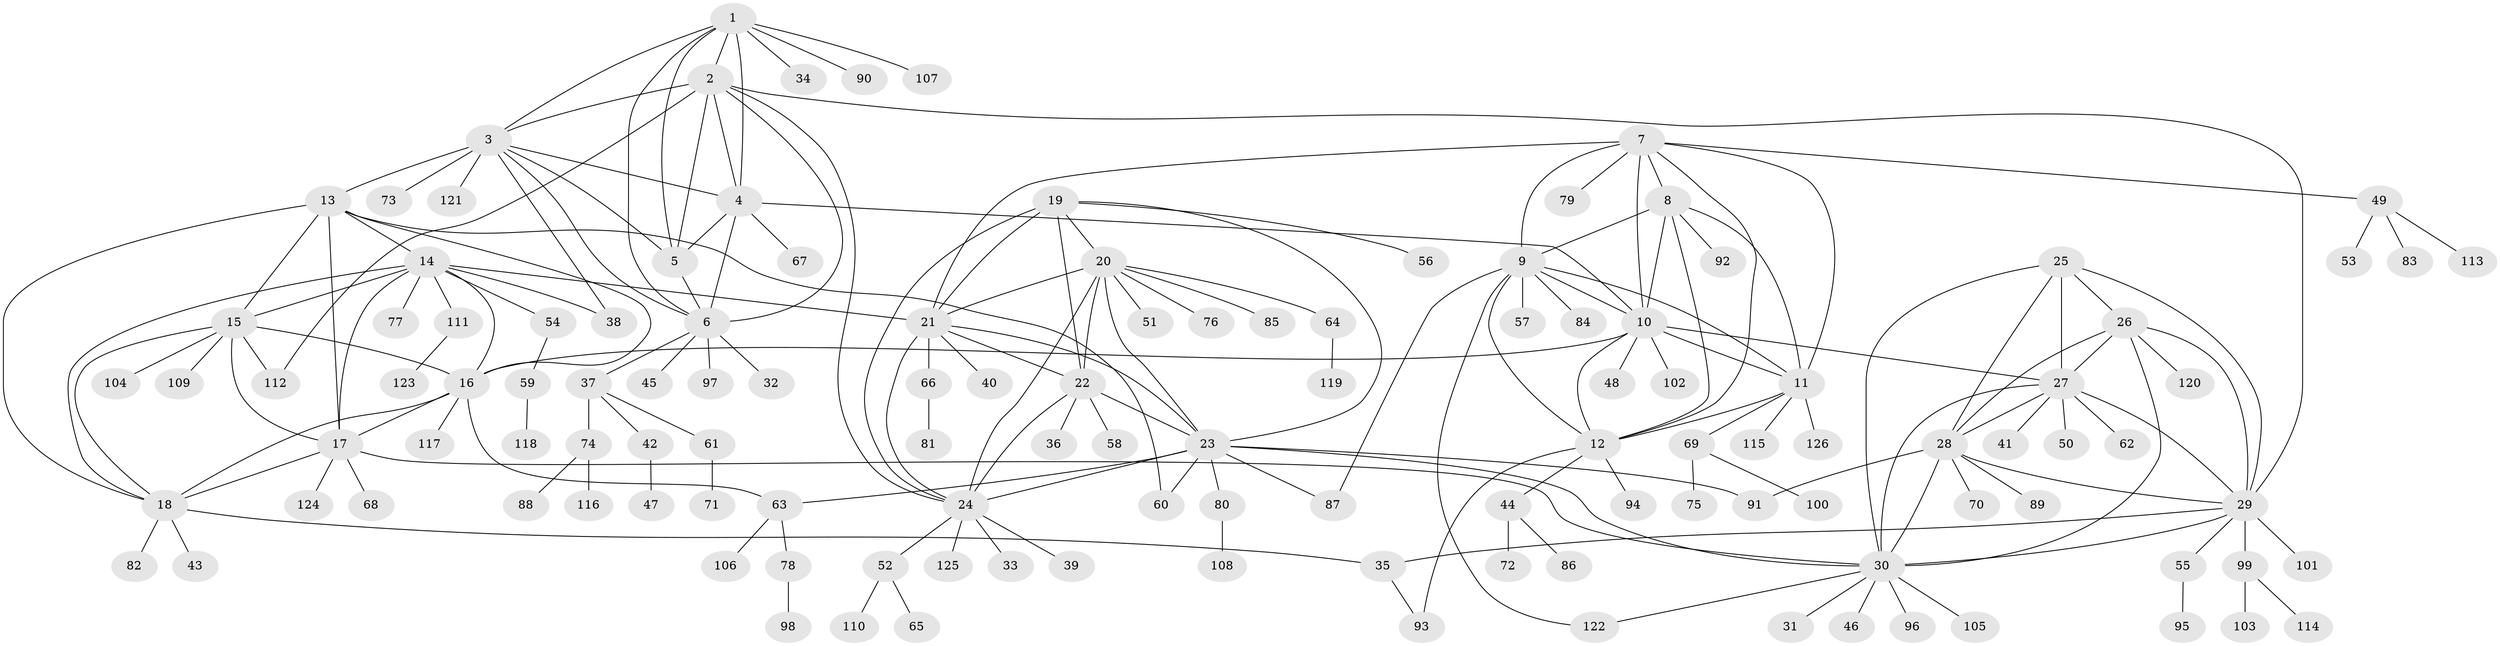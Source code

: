 // Generated by graph-tools (version 1.1) at 2025/26/03/09/25 03:26:43]
// undirected, 126 vertices, 190 edges
graph export_dot {
graph [start="1"]
  node [color=gray90,style=filled];
  1;
  2;
  3;
  4;
  5;
  6;
  7;
  8;
  9;
  10;
  11;
  12;
  13;
  14;
  15;
  16;
  17;
  18;
  19;
  20;
  21;
  22;
  23;
  24;
  25;
  26;
  27;
  28;
  29;
  30;
  31;
  32;
  33;
  34;
  35;
  36;
  37;
  38;
  39;
  40;
  41;
  42;
  43;
  44;
  45;
  46;
  47;
  48;
  49;
  50;
  51;
  52;
  53;
  54;
  55;
  56;
  57;
  58;
  59;
  60;
  61;
  62;
  63;
  64;
  65;
  66;
  67;
  68;
  69;
  70;
  71;
  72;
  73;
  74;
  75;
  76;
  77;
  78;
  79;
  80;
  81;
  82;
  83;
  84;
  85;
  86;
  87;
  88;
  89;
  90;
  91;
  92;
  93;
  94;
  95;
  96;
  97;
  98;
  99;
  100;
  101;
  102;
  103;
  104;
  105;
  106;
  107;
  108;
  109;
  110;
  111;
  112;
  113;
  114;
  115;
  116;
  117;
  118;
  119;
  120;
  121;
  122;
  123;
  124;
  125;
  126;
  1 -- 2;
  1 -- 3;
  1 -- 4;
  1 -- 5;
  1 -- 6;
  1 -- 34;
  1 -- 90;
  1 -- 107;
  2 -- 3;
  2 -- 4;
  2 -- 5;
  2 -- 6;
  2 -- 24;
  2 -- 29;
  2 -- 112;
  3 -- 4;
  3 -- 5;
  3 -- 6;
  3 -- 13;
  3 -- 38;
  3 -- 73;
  3 -- 121;
  4 -- 5;
  4 -- 6;
  4 -- 10;
  4 -- 67;
  5 -- 6;
  6 -- 32;
  6 -- 37;
  6 -- 45;
  6 -- 97;
  7 -- 8;
  7 -- 9;
  7 -- 10;
  7 -- 11;
  7 -- 12;
  7 -- 21;
  7 -- 49;
  7 -- 79;
  8 -- 9;
  8 -- 10;
  8 -- 11;
  8 -- 12;
  8 -- 92;
  9 -- 10;
  9 -- 11;
  9 -- 12;
  9 -- 57;
  9 -- 84;
  9 -- 87;
  9 -- 122;
  10 -- 11;
  10 -- 12;
  10 -- 16;
  10 -- 27;
  10 -- 48;
  10 -- 102;
  11 -- 12;
  11 -- 69;
  11 -- 115;
  11 -- 126;
  12 -- 44;
  12 -- 93;
  12 -- 94;
  13 -- 14;
  13 -- 15;
  13 -- 16;
  13 -- 17;
  13 -- 18;
  13 -- 60;
  14 -- 15;
  14 -- 16;
  14 -- 17;
  14 -- 18;
  14 -- 21;
  14 -- 38;
  14 -- 54;
  14 -- 77;
  14 -- 111;
  15 -- 16;
  15 -- 17;
  15 -- 18;
  15 -- 104;
  15 -- 109;
  15 -- 112;
  16 -- 17;
  16 -- 18;
  16 -- 63;
  16 -- 117;
  17 -- 18;
  17 -- 30;
  17 -- 68;
  17 -- 124;
  18 -- 35;
  18 -- 43;
  18 -- 82;
  19 -- 20;
  19 -- 21;
  19 -- 22;
  19 -- 23;
  19 -- 24;
  19 -- 56;
  20 -- 21;
  20 -- 22;
  20 -- 23;
  20 -- 24;
  20 -- 51;
  20 -- 64;
  20 -- 76;
  20 -- 85;
  21 -- 22;
  21 -- 23;
  21 -- 24;
  21 -- 40;
  21 -- 66;
  22 -- 23;
  22 -- 24;
  22 -- 36;
  22 -- 58;
  23 -- 24;
  23 -- 30;
  23 -- 60;
  23 -- 63;
  23 -- 80;
  23 -- 87;
  23 -- 91;
  24 -- 33;
  24 -- 39;
  24 -- 52;
  24 -- 125;
  25 -- 26;
  25 -- 27;
  25 -- 28;
  25 -- 29;
  25 -- 30;
  26 -- 27;
  26 -- 28;
  26 -- 29;
  26 -- 30;
  26 -- 120;
  27 -- 28;
  27 -- 29;
  27 -- 30;
  27 -- 41;
  27 -- 50;
  27 -- 62;
  28 -- 29;
  28 -- 30;
  28 -- 70;
  28 -- 89;
  28 -- 91;
  29 -- 30;
  29 -- 35;
  29 -- 55;
  29 -- 99;
  29 -- 101;
  30 -- 31;
  30 -- 46;
  30 -- 96;
  30 -- 105;
  30 -- 122;
  35 -- 93;
  37 -- 42;
  37 -- 61;
  37 -- 74;
  42 -- 47;
  44 -- 72;
  44 -- 86;
  49 -- 53;
  49 -- 83;
  49 -- 113;
  52 -- 65;
  52 -- 110;
  54 -- 59;
  55 -- 95;
  59 -- 118;
  61 -- 71;
  63 -- 78;
  63 -- 106;
  64 -- 119;
  66 -- 81;
  69 -- 75;
  69 -- 100;
  74 -- 88;
  74 -- 116;
  78 -- 98;
  80 -- 108;
  99 -- 103;
  99 -- 114;
  111 -- 123;
}

